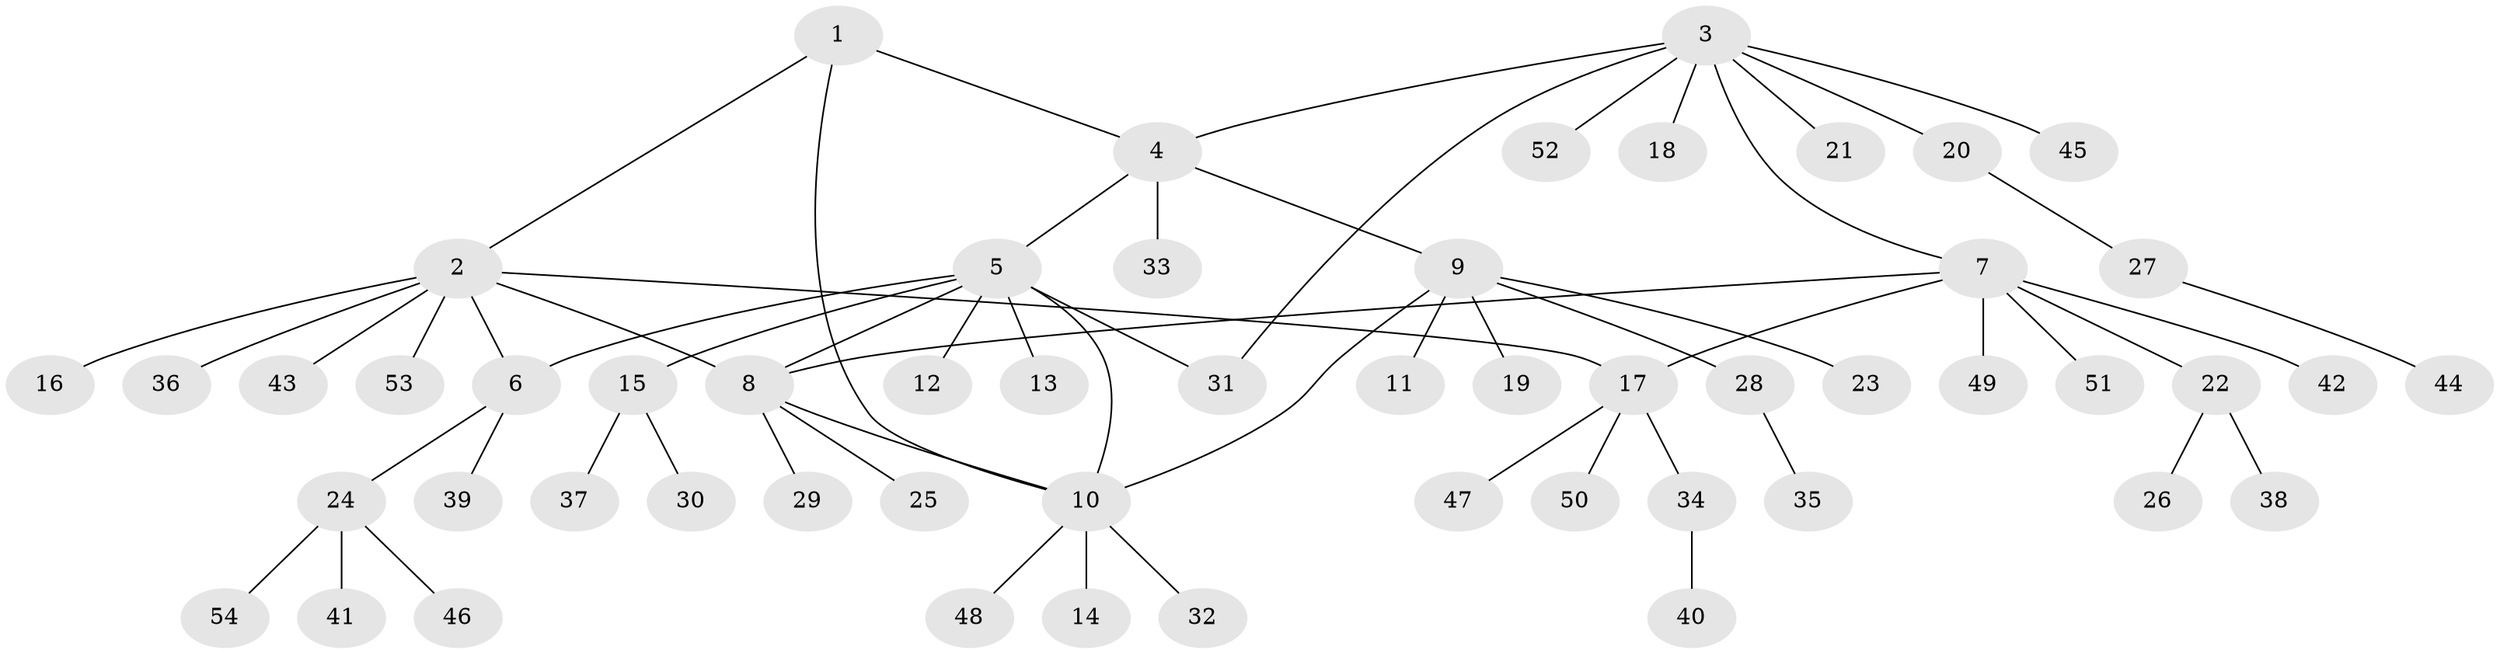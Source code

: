 // Generated by graph-tools (version 1.1) at 2025/55/03/09/25 04:55:55]
// undirected, 54 vertices, 61 edges
graph export_dot {
graph [start="1"]
  node [color=gray90,style=filled];
  1;
  2;
  3;
  4;
  5;
  6;
  7;
  8;
  9;
  10;
  11;
  12;
  13;
  14;
  15;
  16;
  17;
  18;
  19;
  20;
  21;
  22;
  23;
  24;
  25;
  26;
  27;
  28;
  29;
  30;
  31;
  32;
  33;
  34;
  35;
  36;
  37;
  38;
  39;
  40;
  41;
  42;
  43;
  44;
  45;
  46;
  47;
  48;
  49;
  50;
  51;
  52;
  53;
  54;
  1 -- 2;
  1 -- 4;
  1 -- 10;
  2 -- 6;
  2 -- 8;
  2 -- 16;
  2 -- 17;
  2 -- 36;
  2 -- 43;
  2 -- 53;
  3 -- 4;
  3 -- 7;
  3 -- 18;
  3 -- 20;
  3 -- 21;
  3 -- 31;
  3 -- 45;
  3 -- 52;
  4 -- 5;
  4 -- 9;
  4 -- 33;
  5 -- 6;
  5 -- 8;
  5 -- 10;
  5 -- 12;
  5 -- 13;
  5 -- 15;
  5 -- 31;
  6 -- 24;
  6 -- 39;
  7 -- 8;
  7 -- 17;
  7 -- 22;
  7 -- 42;
  7 -- 49;
  7 -- 51;
  8 -- 10;
  8 -- 25;
  8 -- 29;
  9 -- 10;
  9 -- 11;
  9 -- 19;
  9 -- 23;
  9 -- 28;
  10 -- 14;
  10 -- 32;
  10 -- 48;
  15 -- 30;
  15 -- 37;
  17 -- 34;
  17 -- 47;
  17 -- 50;
  20 -- 27;
  22 -- 26;
  22 -- 38;
  24 -- 41;
  24 -- 46;
  24 -- 54;
  27 -- 44;
  28 -- 35;
  34 -- 40;
}
